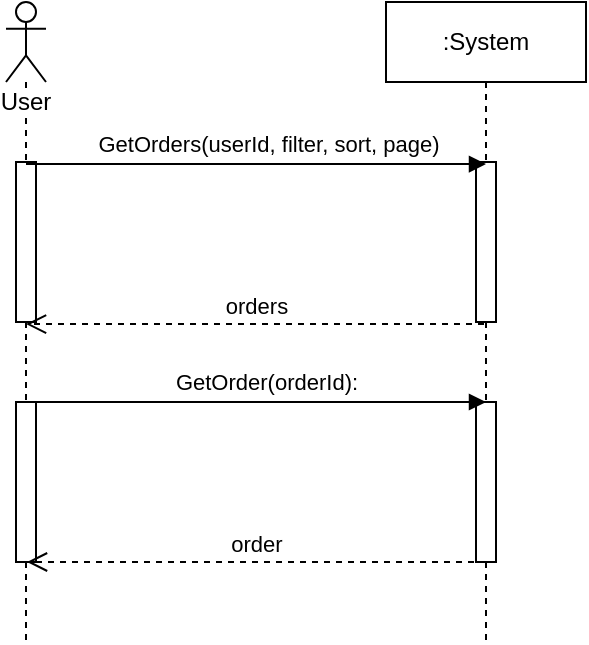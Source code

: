 <mxfile version="10.8.0" type="device"><diagram id="el6F_ipP6yPFC3azk3Fg" name="Page-1"><mxGraphModel dx="432" dy="635" grid="1" gridSize="10" guides="1" tooltips="1" connect="1" arrows="1" fold="1" page="1" pageScale="1" pageWidth="827" pageHeight="1169" math="0" shadow="0"><root><mxCell id="0"/><mxCell id="1" parent="0"/><mxCell id="zbfiM8aMMktxImV4K2Wc-4" value="User" style="shape=umlLifeline;participant=umlActor;perimeter=lifelinePerimeter;whiteSpace=wrap;html=1;container=1;collapsible=0;recursiveResize=0;verticalAlign=top;spacingTop=36;labelBackgroundColor=#ffffff;outlineConnect=0;" parent="1" vertex="1"><mxGeometry x="110" width="20" height="320" as="geometry"/></mxCell><mxCell id="zbfiM8aMMktxImV4K2Wc-10" value="" style="html=1;points=[];perimeter=orthogonalPerimeter;" parent="zbfiM8aMMktxImV4K2Wc-4" vertex="1"><mxGeometry x="5" y="80" width="10" height="80" as="geometry"/></mxCell><mxCell id="zbfiM8aMMktxImV4K2Wc-13" value="" style="html=1;points=[];perimeter=orthogonalPerimeter;" parent="zbfiM8aMMktxImV4K2Wc-4" vertex="1"><mxGeometry x="5" y="200" width="10" height="80" as="geometry"/></mxCell><mxCell id="zbfiM8aMMktxImV4K2Wc-5" value=":System" style="shape=umlLifeline;perimeter=lifelinePerimeter;whiteSpace=wrap;html=1;container=1;collapsible=0;recursiveResize=0;outlineConnect=0;" parent="1" vertex="1"><mxGeometry x="300" width="100" height="320" as="geometry"/></mxCell><mxCell id="zbfiM8aMMktxImV4K2Wc-6" value="" style="html=1;points=[];perimeter=orthogonalPerimeter;" parent="zbfiM8aMMktxImV4K2Wc-5" vertex="1"><mxGeometry x="45" y="80" width="10" height="80" as="geometry"/></mxCell><mxCell id="zbfiM8aMMktxImV4K2Wc-12" value="" style="html=1;points=[];perimeter=orthogonalPerimeter;" parent="zbfiM8aMMktxImV4K2Wc-5" vertex="1"><mxGeometry x="45" y="200" width="10" height="80" as="geometry"/></mxCell><mxCell id="zbfiM8aMMktxImV4K2Wc-8" value="&lt;span lang=&quot;EN-US&quot;&gt;GetOrders(userId, filter, sort, page)&lt;/span&gt;&lt;br&gt;" style="html=1;verticalAlign=bottom;endArrow=block;entryX=0.5;entryY=0.013;entryDx=0;entryDy=0;entryPerimeter=0;" parent="1" source="zbfiM8aMMktxImV4K2Wc-4" target="zbfiM8aMMktxImV4K2Wc-6" edge="1"><mxGeometry x="0.046" y="1" relative="1" as="geometry"><mxPoint x="540" y="260" as="sourcePoint"/><mxPoint as="offset"/></mxGeometry></mxCell><mxCell id="zbfiM8aMMktxImV4K2Wc-11" value="orders" style="html=1;verticalAlign=bottom;endArrow=open;dashed=1;endSize=8;exitX=0.4;exitY=1.013;exitDx=0;exitDy=0;exitPerimeter=0;" parent="1" source="zbfiM8aMMktxImV4K2Wc-6" target="zbfiM8aMMktxImV4K2Wc-4" edge="1"><mxGeometry relative="1" as="geometry"><mxPoint x="200" y="149" as="targetPoint"/><mxPoint x="270" y="149" as="sourcePoint"/></mxGeometry></mxCell><mxCell id="zbfiM8aMMktxImV4K2Wc-14" value="GetOrder(orderId):" style="html=1;verticalAlign=bottom;endArrow=block;entryX=0.5;entryY=0.013;entryDx=0;entryDy=0;entryPerimeter=0;" parent="1" edge="1"><mxGeometry x="0.046" y="1" relative="1" as="geometry"><mxPoint x="119.5" y="200" as="sourcePoint"/><mxPoint x="350" y="200" as="targetPoint"/><mxPoint as="offset"/></mxGeometry></mxCell><mxCell id="zbfiM8aMMktxImV4K2Wc-15" value="order" style="html=1;verticalAlign=bottom;endArrow=open;dashed=1;endSize=8;exitX=0.4;exitY=1.013;exitDx=0;exitDy=0;exitPerimeter=0;" parent="1" edge="1"><mxGeometry relative="1" as="geometry"><mxPoint x="120.5" y="280" as="targetPoint"/><mxPoint x="350" y="280" as="sourcePoint"/></mxGeometry></mxCell></root></mxGraphModel></diagram></mxfile>